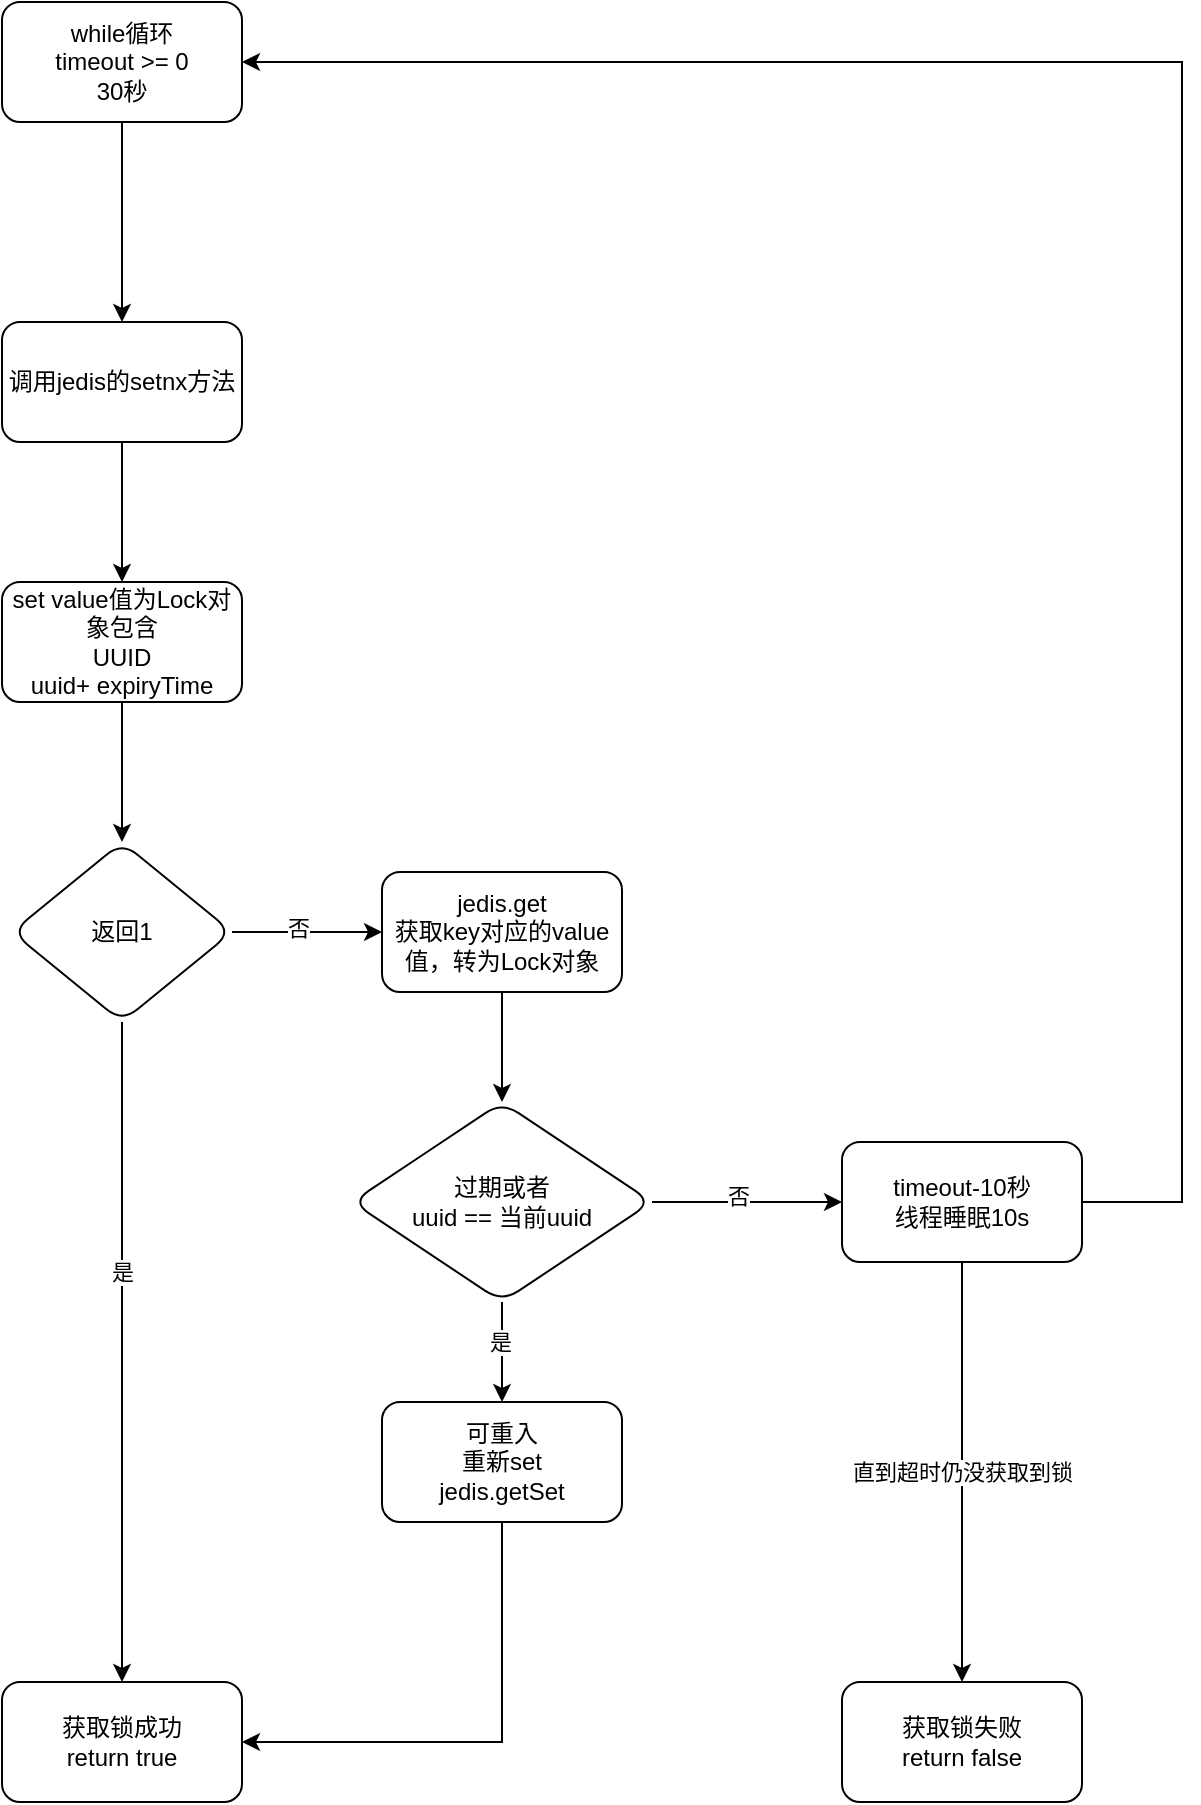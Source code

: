 <mxfile version="14.6.13" type="device"><diagram id="l-6WuRwmlC-dMORGXmSO" name="第 1 页"><mxGraphModel dx="1186" dy="595" grid="1" gridSize="10" guides="1" tooltips="1" connect="1" arrows="1" fold="1" page="1" pageScale="1" pageWidth="827" pageHeight="1169" math="0" shadow="0"><root><mxCell id="0"/><mxCell id="1" parent="0"/><mxCell id="R0CxIx-nHFNwWM_sixKs-11" value="" style="edgeStyle=orthogonalEdgeStyle;rounded=0;orthogonalLoop=1;jettySize=auto;html=1;" edge="1" parent="1" source="R0CxIx-nHFNwWM_sixKs-1" target="R0CxIx-nHFNwWM_sixKs-10"><mxGeometry relative="1" as="geometry"/></mxCell><mxCell id="R0CxIx-nHFNwWM_sixKs-1" value="调用jedis的setnx方法&lt;br&gt;" style="rounded=1;whiteSpace=wrap;html=1;" vertex="1" parent="1"><mxGeometry x="180" y="320" width="120" height="60" as="geometry"/></mxCell><mxCell id="R0CxIx-nHFNwWM_sixKs-5" value="" style="edgeStyle=orthogonalEdgeStyle;rounded=0;orthogonalLoop=1;jettySize=auto;html=1;" edge="1" parent="1" source="R0CxIx-nHFNwWM_sixKs-2" target="R0CxIx-nHFNwWM_sixKs-4"><mxGeometry relative="1" as="geometry"/></mxCell><mxCell id="R0CxIx-nHFNwWM_sixKs-6" value="是" style="edgeLabel;html=1;align=center;verticalAlign=middle;resizable=0;points=[];" vertex="1" connectable="0" parent="R0CxIx-nHFNwWM_sixKs-5"><mxGeometry x="-0.242" relative="1" as="geometry"><mxPoint as="offset"/></mxGeometry></mxCell><mxCell id="R0CxIx-nHFNwWM_sixKs-8" value="" style="edgeStyle=orthogonalEdgeStyle;rounded=0;orthogonalLoop=1;jettySize=auto;html=1;" edge="1" parent="1" source="R0CxIx-nHFNwWM_sixKs-2" target="R0CxIx-nHFNwWM_sixKs-7"><mxGeometry relative="1" as="geometry"/></mxCell><mxCell id="R0CxIx-nHFNwWM_sixKs-13" value="否" style="edgeLabel;html=1;align=center;verticalAlign=middle;resizable=0;points=[];" vertex="1" connectable="0" parent="R0CxIx-nHFNwWM_sixKs-8"><mxGeometry x="-0.12" y="2" relative="1" as="geometry"><mxPoint as="offset"/></mxGeometry></mxCell><mxCell id="R0CxIx-nHFNwWM_sixKs-2" value="返回1" style="rhombus;whiteSpace=wrap;html=1;rounded=1;" vertex="1" parent="1"><mxGeometry x="185" y="580" width="110" height="90" as="geometry"/></mxCell><mxCell id="R0CxIx-nHFNwWM_sixKs-4" value="获取锁成功&lt;br&gt;return true" style="rounded=1;whiteSpace=wrap;html=1;" vertex="1" parent="1"><mxGeometry x="180" y="1000" width="120" height="60" as="geometry"/></mxCell><mxCell id="R0CxIx-nHFNwWM_sixKs-17" value="" style="edgeStyle=orthogonalEdgeStyle;rounded=0;orthogonalLoop=1;jettySize=auto;html=1;" edge="1" parent="1" source="R0CxIx-nHFNwWM_sixKs-7" target="R0CxIx-nHFNwWM_sixKs-16"><mxGeometry relative="1" as="geometry"/></mxCell><mxCell id="R0CxIx-nHFNwWM_sixKs-7" value="jedis.get&lt;br&gt;获取key对应的value值，转为Lock对象" style="rounded=1;whiteSpace=wrap;html=1;" vertex="1" parent="1"><mxGeometry x="370" y="595" width="120" height="60" as="geometry"/></mxCell><mxCell id="R0CxIx-nHFNwWM_sixKs-12" value="" style="edgeStyle=orthogonalEdgeStyle;rounded=0;orthogonalLoop=1;jettySize=auto;html=1;" edge="1" parent="1" source="R0CxIx-nHFNwWM_sixKs-10" target="R0CxIx-nHFNwWM_sixKs-2"><mxGeometry relative="1" as="geometry"/></mxCell><mxCell id="R0CxIx-nHFNwWM_sixKs-10" value="set value值为Lock对象包含&lt;br&gt;UUID&lt;br&gt;uuid+ expiryTime" style="rounded=1;whiteSpace=wrap;html=1;" vertex="1" parent="1"><mxGeometry x="180" y="450" width="120" height="60" as="geometry"/></mxCell><mxCell id="R0CxIx-nHFNwWM_sixKs-19" value="" style="edgeStyle=orthogonalEdgeStyle;rounded=0;orthogonalLoop=1;jettySize=auto;html=1;" edge="1" parent="1" source="R0CxIx-nHFNwWM_sixKs-16" target="R0CxIx-nHFNwWM_sixKs-18"><mxGeometry relative="1" as="geometry"/></mxCell><mxCell id="R0CxIx-nHFNwWM_sixKs-20" value="是" style="edgeLabel;html=1;align=center;verticalAlign=middle;resizable=0;points=[];" vertex="1" connectable="0" parent="R0CxIx-nHFNwWM_sixKs-19"><mxGeometry x="-0.2" y="-1" relative="1" as="geometry"><mxPoint as="offset"/></mxGeometry></mxCell><mxCell id="R0CxIx-nHFNwWM_sixKs-28" value="" style="edgeStyle=orthogonalEdgeStyle;rounded=0;orthogonalLoop=1;jettySize=auto;html=1;" edge="1" parent="1" source="R0CxIx-nHFNwWM_sixKs-16" target="R0CxIx-nHFNwWM_sixKs-27"><mxGeometry relative="1" as="geometry"/></mxCell><mxCell id="R0CxIx-nHFNwWM_sixKs-29" value="否" style="edgeLabel;html=1;align=center;verticalAlign=middle;resizable=0;points=[];" vertex="1" connectable="0" parent="R0CxIx-nHFNwWM_sixKs-28"><mxGeometry x="-0.095" y="3" relative="1" as="geometry"><mxPoint as="offset"/></mxGeometry></mxCell><mxCell id="R0CxIx-nHFNwWM_sixKs-16" value="过期或者&lt;br&gt;uuid == 当前uuid" style="rhombus;whiteSpace=wrap;html=1;rounded=1;" vertex="1" parent="1"><mxGeometry x="355" y="710" width="150" height="100" as="geometry"/></mxCell><mxCell id="R0CxIx-nHFNwWM_sixKs-22" style="edgeStyle=orthogonalEdgeStyle;rounded=0;orthogonalLoop=1;jettySize=auto;html=1;entryX=1;entryY=0.5;entryDx=0;entryDy=0;" edge="1" parent="1" source="R0CxIx-nHFNwWM_sixKs-18" target="R0CxIx-nHFNwWM_sixKs-4"><mxGeometry relative="1" as="geometry"><Array as="points"><mxPoint x="430" y="1030"/></Array></mxGeometry></mxCell><mxCell id="R0CxIx-nHFNwWM_sixKs-18" value="可重入&lt;br&gt;重新set&lt;br&gt;jedis.getSet" style="whiteSpace=wrap;html=1;rounded=1;" vertex="1" parent="1"><mxGeometry x="370" y="860" width="120" height="60" as="geometry"/></mxCell><mxCell id="R0CxIx-nHFNwWM_sixKs-25" style="edgeStyle=orthogonalEdgeStyle;rounded=0;orthogonalLoop=1;jettySize=auto;html=1;" edge="1" parent="1" source="R0CxIx-nHFNwWM_sixKs-24" target="R0CxIx-nHFNwWM_sixKs-1"><mxGeometry relative="1" as="geometry"/></mxCell><mxCell id="R0CxIx-nHFNwWM_sixKs-24" value="while循环&lt;br&gt;timeout &amp;gt;= 0&lt;br&gt;30秒" style="rounded=1;whiteSpace=wrap;html=1;" vertex="1" parent="1"><mxGeometry x="180" y="160" width="120" height="60" as="geometry"/></mxCell><mxCell id="R0CxIx-nHFNwWM_sixKs-30" style="edgeStyle=orthogonalEdgeStyle;rounded=0;orthogonalLoop=1;jettySize=auto;html=1;entryX=1;entryY=0.5;entryDx=0;entryDy=0;" edge="1" parent="1" source="R0CxIx-nHFNwWM_sixKs-27" target="R0CxIx-nHFNwWM_sixKs-24"><mxGeometry relative="1" as="geometry"><Array as="points"><mxPoint x="770" y="760"/><mxPoint x="770" y="190"/></Array></mxGeometry></mxCell><mxCell id="R0CxIx-nHFNwWM_sixKs-32" value="直到超时仍没获取到锁" style="edgeStyle=orthogonalEdgeStyle;rounded=0;orthogonalLoop=1;jettySize=auto;html=1;" edge="1" parent="1" source="R0CxIx-nHFNwWM_sixKs-27" target="R0CxIx-nHFNwWM_sixKs-31"><mxGeometry relative="1" as="geometry"/></mxCell><mxCell id="R0CxIx-nHFNwWM_sixKs-27" value="&lt;span&gt;timeout-10秒&lt;br&gt;线程睡眠10s&lt;br&gt;&lt;/span&gt;" style="whiteSpace=wrap;html=1;rounded=1;" vertex="1" parent="1"><mxGeometry x="600" y="730" width="120" height="60" as="geometry"/></mxCell><mxCell id="R0CxIx-nHFNwWM_sixKs-31" value="&lt;span&gt;获取锁失败&lt;/span&gt;&lt;br&gt;&lt;span&gt;return false&lt;/span&gt;" style="rounded=1;whiteSpace=wrap;html=1;" vertex="1" parent="1"><mxGeometry x="600" y="1000" width="120" height="60" as="geometry"/></mxCell></root></mxGraphModel></diagram></mxfile>